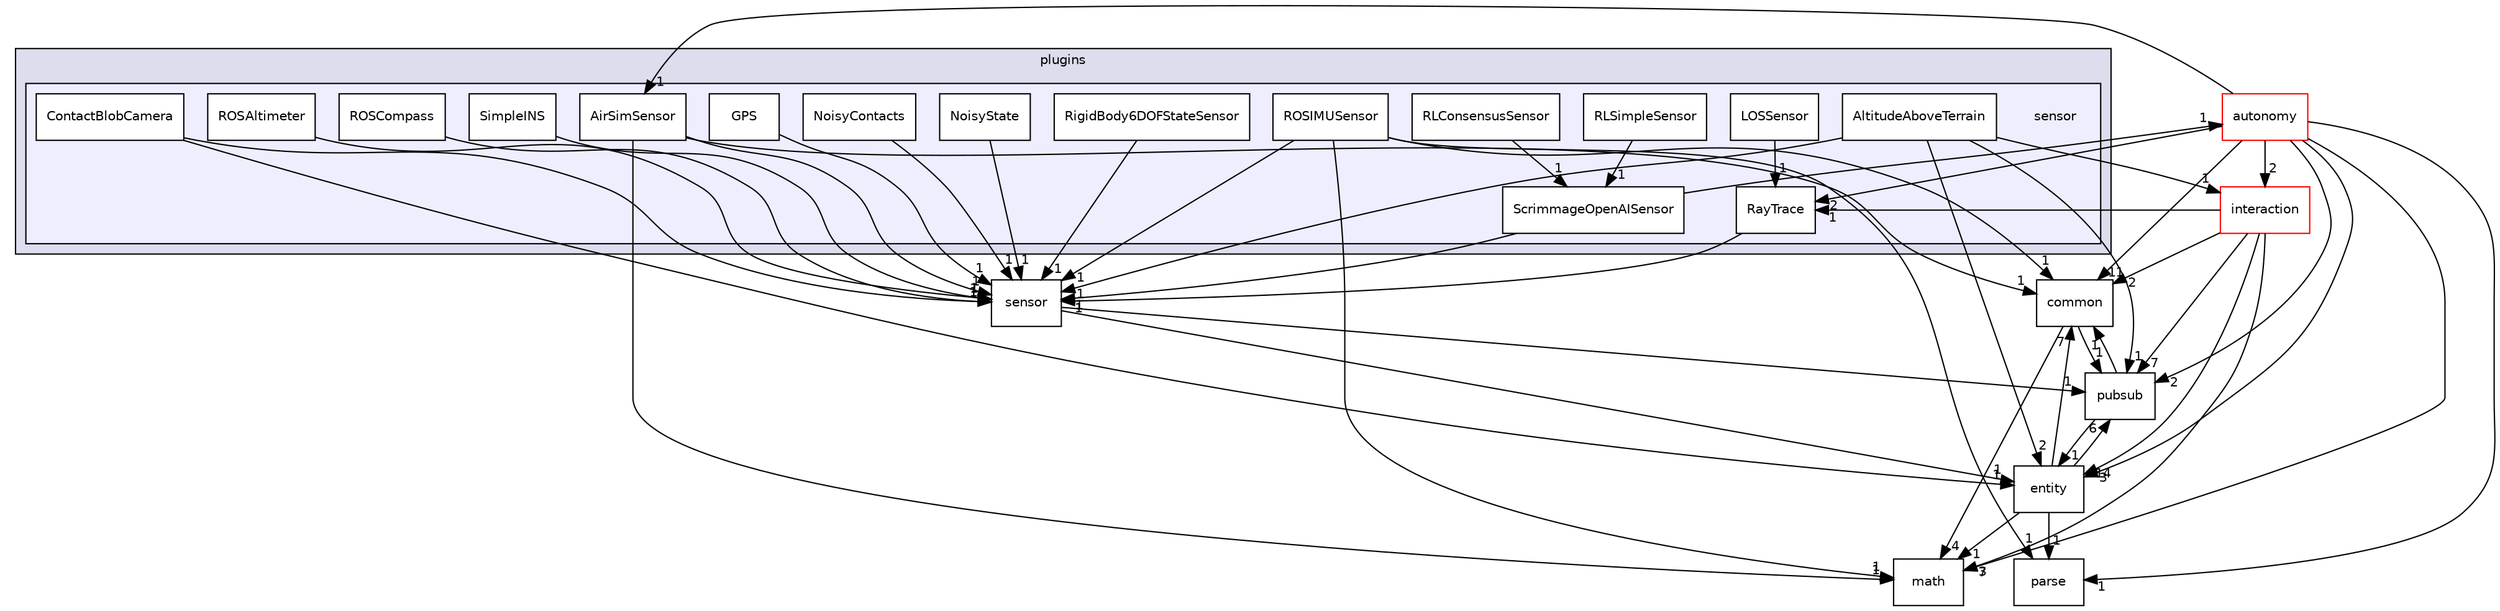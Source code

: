 digraph "/root/scrimmage/scrimmage/include/scrimmage/plugins/sensor" {
  compound=true
  node [ fontsize="10", fontname="Helvetica"];
  edge [ labelfontsize="10", labelfontname="Helvetica"];
  subgraph clusterdir_7370054b6647b017d0eee4f04ea2ba4f {
    graph [ bgcolor="#ddddee", pencolor="black", label="plugins" fontname="Helvetica", fontsize="10", URL="dir_7370054b6647b017d0eee4f04ea2ba4f.html"]
  subgraph clusterdir_000479e1305f0edebbccb6008dd63eeb {
    graph [ bgcolor="#eeeeff", pencolor="black", label="" URL="dir_000479e1305f0edebbccb6008dd63eeb.html"];
    dir_000479e1305f0edebbccb6008dd63eeb [shape=plaintext label="sensor"];
    dir_671fba3c029f139dcce5ad8d020ad569 [shape=box label="AirSimSensor" color="black" fillcolor="white" style="filled" URL="dir_671fba3c029f139dcce5ad8d020ad569.html"];
    dir_02c162a9f1e1433515f5a3145f38a1d6 [shape=box label="AltitudeAboveTerrain" color="black" fillcolor="white" style="filled" URL="dir_02c162a9f1e1433515f5a3145f38a1d6.html"];
    dir_4faf5a0bcbe07442b31ab14545ab6d94 [shape=box label="ContactBlobCamera" color="black" fillcolor="white" style="filled" URL="dir_4faf5a0bcbe07442b31ab14545ab6d94.html"];
    dir_f54a09de94b30e6209358daea2731f38 [shape=box label="GPS" color="black" fillcolor="white" style="filled" URL="dir_f54a09de94b30e6209358daea2731f38.html"];
    dir_6ce61aea9750045b5f8627c7d624707d [shape=box label="LOSSensor" color="black" fillcolor="white" style="filled" URL="dir_6ce61aea9750045b5f8627c7d624707d.html"];
    dir_96747594b350c51ea7eaf752768bb059 [shape=box label="NoisyContacts" color="black" fillcolor="white" style="filled" URL="dir_96747594b350c51ea7eaf752768bb059.html"];
    dir_825236285ef405fe423161e29b3e09bc [shape=box label="NoisyState" color="black" fillcolor="white" style="filled" URL="dir_825236285ef405fe423161e29b3e09bc.html"];
    dir_111d65703e3b11351b53ea345b0a2e09 [shape=box label="RayTrace" color="black" fillcolor="white" style="filled" URL="dir_111d65703e3b11351b53ea345b0a2e09.html"];
    dir_63a2136c8f9096bb62de1f8a0e3f3822 [shape=box label="RigidBody6DOFStateSensor" color="black" fillcolor="white" style="filled" URL="dir_63a2136c8f9096bb62de1f8a0e3f3822.html"];
    dir_7b2516e791e5a51757996c1f9d311969 [shape=box label="RLConsensusSensor" color="black" fillcolor="white" style="filled" URL="dir_7b2516e791e5a51757996c1f9d311969.html"];
    dir_363d156241e6bf4507fd31f0049d6616 [shape=box label="RLSimpleSensor" color="black" fillcolor="white" style="filled" URL="dir_363d156241e6bf4507fd31f0049d6616.html"];
    dir_a7157a58da70f84feaeb0edfebc7f2fc [shape=box label="ROSAltimeter" color="black" fillcolor="white" style="filled" URL="dir_a7157a58da70f84feaeb0edfebc7f2fc.html"];
    dir_01923ae966522ff0d7a1fd432d2d008b [shape=box label="ROSCompass" color="black" fillcolor="white" style="filled" URL="dir_01923ae966522ff0d7a1fd432d2d008b.html"];
    dir_d89ef84888835e5344337d14607ad018 [shape=box label="ROSIMUSensor" color="black" fillcolor="white" style="filled" URL="dir_d89ef84888835e5344337d14607ad018.html"];
    dir_018bf7220a34e97bc4dd798915df6e7d [shape=box label="ScrimmageOpenAISensor" color="black" fillcolor="white" style="filled" URL="dir_018bf7220a34e97bc4dd798915df6e7d.html"];
    dir_295a89804af04fdc230d045a988d4805 [shape=box label="SimpleINS" color="black" fillcolor="white" style="filled" URL="dir_295a89804af04fdc230d045a988d4805.html"];
  }
  }
  dir_edb592701dc45cc21f3d1cc2e72efe9a [shape=box label="common" URL="dir_edb592701dc45cc21f3d1cc2e72efe9a.html"];
  dir_e780a5c579cb35e946684e8694642ace [shape=box label="interaction" fillcolor="white" style="filled" color="red" URL="dir_e780a5c579cb35e946684e8694642ace.html"];
  dir_6a6716f05b1e97ca5a8917dedbdea793 [shape=box label="parse" URL="dir_6a6716f05b1e97ca5a8917dedbdea793.html"];
  dir_8f25491911d3a3415d21158b3a48c0c1 [shape=box label="pubsub" URL="dir_8f25491911d3a3415d21158b3a48c0c1.html"];
  dir_4281587931951fcc16b7a6ccc116b5d1 [shape=box label="math" URL="dir_4281587931951fcc16b7a6ccc116b5d1.html"];
  dir_e87096b61398b9a30229e95697b76c91 [shape=box label="sensor" URL="dir_e87096b61398b9a30229e95697b76c91.html"];
  dir_5ef164da32927a27aef05eae2283c928 [shape=box label="entity" URL="dir_5ef164da32927a27aef05eae2283c928.html"];
  dir_5aacfe0deb1b51de3b8a4437197fbda8 [shape=box label="autonomy" fillcolor="white" style="filled" color="red" URL="dir_5aacfe0deb1b51de3b8a4437197fbda8.html"];
  dir_96747594b350c51ea7eaf752768bb059->dir_e87096b61398b9a30229e95697b76c91 [headlabel="1", labeldistance=1.5 headhref="dir_000137_000150.html"];
  dir_363d156241e6bf4507fd31f0049d6616->dir_018bf7220a34e97bc4dd798915df6e7d [headlabel="1", labeldistance=1.5 headhref="dir_000142_000146.html"];
  dir_a7157a58da70f84feaeb0edfebc7f2fc->dir_e87096b61398b9a30229e95697b76c91 [headlabel="1", labeldistance=1.5 headhref="dir_000143_000150.html"];
  dir_edb592701dc45cc21f3d1cc2e72efe9a->dir_8f25491911d3a3415d21158b3a48c0c1 [headlabel="1", labeldistance=1.5 headhref="dir_000007_000149.html"];
  dir_edb592701dc45cc21f3d1cc2e72efe9a->dir_4281587931951fcc16b7a6ccc116b5d1 [headlabel="4", labeldistance=1.5 headhref="dir_000007_000010.html"];
  dir_e780a5c579cb35e946684e8694642ace->dir_edb592701dc45cc21f3d1cc2e72efe9a [headlabel="2", labeldistance=1.5 headhref="dir_000084_000007.html"];
  dir_e780a5c579cb35e946684e8694642ace->dir_111d65703e3b11351b53ea345b0a2e09 [headlabel="1", labeldistance=1.5 headhref="dir_000084_000139.html"];
  dir_e780a5c579cb35e946684e8694642ace->dir_8f25491911d3a3415d21158b3a48c0c1 [headlabel="7", labeldistance=1.5 headhref="dir_000084_000149.html"];
  dir_e780a5c579cb35e946684e8694642ace->dir_4281587931951fcc16b7a6ccc116b5d1 [headlabel="3", labeldistance=1.5 headhref="dir_000084_000010.html"];
  dir_e780a5c579cb35e946684e8694642ace->dir_5ef164da32927a27aef05eae2283c928 [headlabel="14", labeldistance=1.5 headhref="dir_000084_000008.html"];
  dir_018bf7220a34e97bc4dd798915df6e7d->dir_e87096b61398b9a30229e95697b76c91 [headlabel="1", labeldistance=1.5 headhref="dir_000146_000150.html"];
  dir_018bf7220a34e97bc4dd798915df6e7d->dir_5aacfe0deb1b51de3b8a4437197fbda8 [headlabel="1", labeldistance=1.5 headhref="dir_000146_000017.html"];
  dir_4faf5a0bcbe07442b31ab14545ab6d94->dir_e87096b61398b9a30229e95697b76c91 [headlabel="1", labeldistance=1.5 headhref="dir_000134_000150.html"];
  dir_4faf5a0bcbe07442b31ab14545ab6d94->dir_5ef164da32927a27aef05eae2283c928 [headlabel="1", labeldistance=1.5 headhref="dir_000134_000008.html"];
  dir_f54a09de94b30e6209358daea2731f38->dir_e87096b61398b9a30229e95697b76c91 [headlabel="1", labeldistance=1.5 headhref="dir_000135_000150.html"];
  dir_825236285ef405fe423161e29b3e09bc->dir_e87096b61398b9a30229e95697b76c91 [headlabel="1", labeldistance=1.5 headhref="dir_000138_000150.html"];
  dir_63a2136c8f9096bb62de1f8a0e3f3822->dir_e87096b61398b9a30229e95697b76c91 [headlabel="1", labeldistance=1.5 headhref="dir_000140_000150.html"];
  dir_295a89804af04fdc230d045a988d4805->dir_e87096b61398b9a30229e95697b76c91 [headlabel="1", labeldistance=1.5 headhref="dir_000147_000150.html"];
  dir_111d65703e3b11351b53ea345b0a2e09->dir_e87096b61398b9a30229e95697b76c91 [headlabel="1", labeldistance=1.5 headhref="dir_000139_000150.html"];
  dir_8f25491911d3a3415d21158b3a48c0c1->dir_edb592701dc45cc21f3d1cc2e72efe9a [headlabel="1", labeldistance=1.5 headhref="dir_000149_000007.html"];
  dir_8f25491911d3a3415d21158b3a48c0c1->dir_5ef164da32927a27aef05eae2283c928 [headlabel="1", labeldistance=1.5 headhref="dir_000149_000008.html"];
  dir_7b2516e791e5a51757996c1f9d311969->dir_018bf7220a34e97bc4dd798915df6e7d [headlabel="1", labeldistance=1.5 headhref="dir_000141_000146.html"];
  dir_02c162a9f1e1433515f5a3145f38a1d6->dir_e780a5c579cb35e946684e8694642ace [headlabel="1", labeldistance=1.5 headhref="dir_000133_000084.html"];
  dir_02c162a9f1e1433515f5a3145f38a1d6->dir_8f25491911d3a3415d21158b3a48c0c1 [headlabel="1", labeldistance=1.5 headhref="dir_000133_000149.html"];
  dir_02c162a9f1e1433515f5a3145f38a1d6->dir_e87096b61398b9a30229e95697b76c91 [headlabel="1", labeldistance=1.5 headhref="dir_000133_000150.html"];
  dir_02c162a9f1e1433515f5a3145f38a1d6->dir_5ef164da32927a27aef05eae2283c928 [headlabel="2", labeldistance=1.5 headhref="dir_000133_000008.html"];
  dir_671fba3c029f139dcce5ad8d020ad569->dir_edb592701dc45cc21f3d1cc2e72efe9a [headlabel="1", labeldistance=1.5 headhref="dir_000132_000007.html"];
  dir_671fba3c029f139dcce5ad8d020ad569->dir_4281587931951fcc16b7a6ccc116b5d1 [headlabel="1", labeldistance=1.5 headhref="dir_000132_000010.html"];
  dir_671fba3c029f139dcce5ad8d020ad569->dir_e87096b61398b9a30229e95697b76c91 [headlabel="1", labeldistance=1.5 headhref="dir_000132_000150.html"];
  dir_d89ef84888835e5344337d14607ad018->dir_edb592701dc45cc21f3d1cc2e72efe9a [headlabel="1", labeldistance=1.5 headhref="dir_000145_000007.html"];
  dir_d89ef84888835e5344337d14607ad018->dir_6a6716f05b1e97ca5a8917dedbdea793 [headlabel="1", labeldistance=1.5 headhref="dir_000145_000014.html"];
  dir_d89ef84888835e5344337d14607ad018->dir_4281587931951fcc16b7a6ccc116b5d1 [headlabel="1", labeldistance=1.5 headhref="dir_000145_000010.html"];
  dir_d89ef84888835e5344337d14607ad018->dir_e87096b61398b9a30229e95697b76c91 [headlabel="1", labeldistance=1.5 headhref="dir_000145_000150.html"];
  dir_e87096b61398b9a30229e95697b76c91->dir_8f25491911d3a3415d21158b3a48c0c1 [headlabel="1", labeldistance=1.5 headhref="dir_000150_000149.html"];
  dir_e87096b61398b9a30229e95697b76c91->dir_5ef164da32927a27aef05eae2283c928 [headlabel="1", labeldistance=1.5 headhref="dir_000150_000008.html"];
  dir_6ce61aea9750045b5f8627c7d624707d->dir_111d65703e3b11351b53ea345b0a2e09 [headlabel="1", labeldistance=1.5 headhref="dir_000136_000139.html"];
  dir_01923ae966522ff0d7a1fd432d2d008b->dir_e87096b61398b9a30229e95697b76c91 [headlabel="1", labeldistance=1.5 headhref="dir_000144_000150.html"];
  dir_5ef164da32927a27aef05eae2283c928->dir_edb592701dc45cc21f3d1cc2e72efe9a [headlabel="7", labeldistance=1.5 headhref="dir_000008_000007.html"];
  dir_5ef164da32927a27aef05eae2283c928->dir_6a6716f05b1e97ca5a8917dedbdea793 [headlabel="1", labeldistance=1.5 headhref="dir_000008_000014.html"];
  dir_5ef164da32927a27aef05eae2283c928->dir_8f25491911d3a3415d21158b3a48c0c1 [headlabel="6", labeldistance=1.5 headhref="dir_000008_000149.html"];
  dir_5ef164da32927a27aef05eae2283c928->dir_4281587931951fcc16b7a6ccc116b5d1 [headlabel="1", labeldistance=1.5 headhref="dir_000008_000010.html"];
  dir_5aacfe0deb1b51de3b8a4437197fbda8->dir_edb592701dc45cc21f3d1cc2e72efe9a [headlabel="11", labeldistance=1.5 headhref="dir_000017_000007.html"];
  dir_5aacfe0deb1b51de3b8a4437197fbda8->dir_e780a5c579cb35e946684e8694642ace [headlabel="2", labeldistance=1.5 headhref="dir_000017_000084.html"];
  dir_5aacfe0deb1b51de3b8a4437197fbda8->dir_6a6716f05b1e97ca5a8917dedbdea793 [headlabel="1", labeldistance=1.5 headhref="dir_000017_000014.html"];
  dir_5aacfe0deb1b51de3b8a4437197fbda8->dir_111d65703e3b11351b53ea345b0a2e09 [headlabel="2", labeldistance=1.5 headhref="dir_000017_000139.html"];
  dir_5aacfe0deb1b51de3b8a4437197fbda8->dir_8f25491911d3a3415d21158b3a48c0c1 [headlabel="2", labeldistance=1.5 headhref="dir_000017_000149.html"];
  dir_5aacfe0deb1b51de3b8a4437197fbda8->dir_4281587931951fcc16b7a6ccc116b5d1 [headlabel="7", labeldistance=1.5 headhref="dir_000017_000010.html"];
  dir_5aacfe0deb1b51de3b8a4437197fbda8->dir_671fba3c029f139dcce5ad8d020ad569 [headlabel="1", labeldistance=1.5 headhref="dir_000017_000132.html"];
  dir_5aacfe0deb1b51de3b8a4437197fbda8->dir_5ef164da32927a27aef05eae2283c928 [headlabel="3", labeldistance=1.5 headhref="dir_000017_000008.html"];
}
